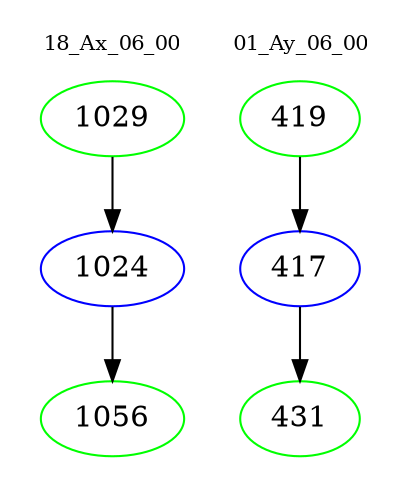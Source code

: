 digraph{
subgraph cluster_0 {
color = white
label = "18_Ax_06_00";
fontsize=10;
T0_1029 [label="1029", color="green"]
T0_1029 -> T0_1024 [color="black"]
T0_1024 [label="1024", color="blue"]
T0_1024 -> T0_1056 [color="black"]
T0_1056 [label="1056", color="green"]
}
subgraph cluster_1 {
color = white
label = "01_Ay_06_00";
fontsize=10;
T1_419 [label="419", color="green"]
T1_419 -> T1_417 [color="black"]
T1_417 [label="417", color="blue"]
T1_417 -> T1_431 [color="black"]
T1_431 [label="431", color="green"]
}
}
